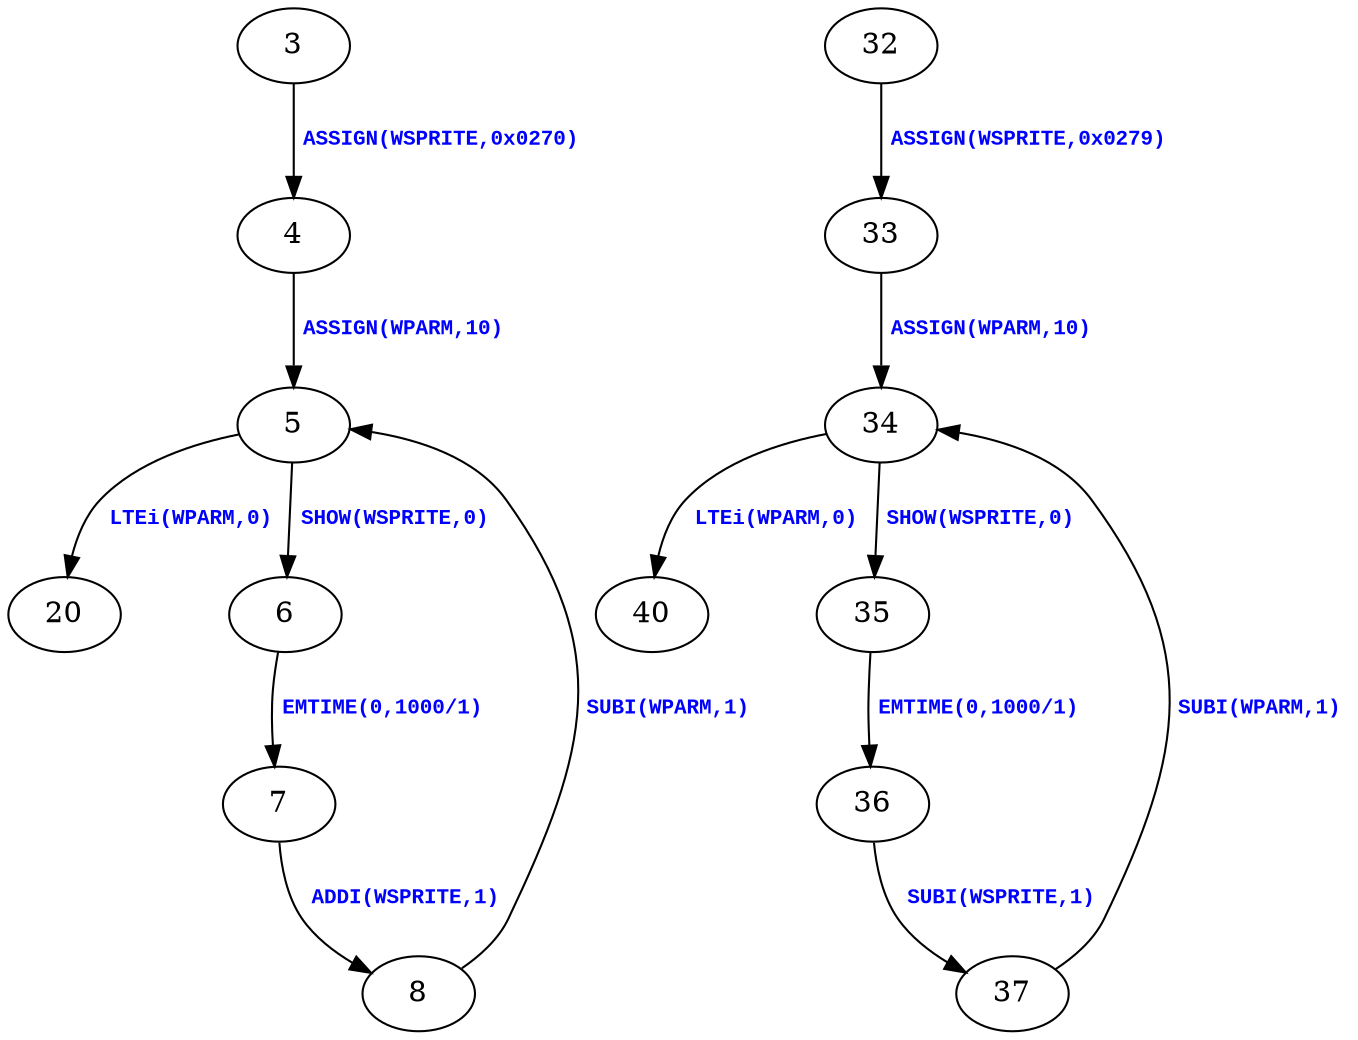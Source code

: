 digraph {
 node [shape=oval];
"3" -> "4"[fontcolor=blue, label=< <table border="0"><tr><td><font face="Courier New" point-size="10"><b>ASSIGN(WSPRITE,0x0270)<br align="left"/></b></font></td></tr>
</table>>];
"32" -> "33"[fontcolor=blue, label=< <table border="0"><tr><td><font face="Courier New" point-size="10"><b>ASSIGN(WSPRITE,0x0279)<br align="left"/></b></font></td></tr>
</table>>];
"33" -> "34"[fontcolor=blue, label=< <table border="0"><tr><td><font face="Courier New" point-size="10"><b>ASSIGN(WPARM,10)<br align="left"/></b></font></td></tr>
</table>>];
"34" -> "40"[fontcolor=blue, label=< <table border="0"><tr><td><font face="Courier New" point-size="10"><b>LTEi(WPARM,0)<br align="left"/></b></font></td></tr>
</table>>];
"34" -> "35"[fontcolor=blue, label=< <table border="0"><tr><td><font face="Courier New" point-size="10"><b>SHOW(WSPRITE,0)<br align="left"/></b></font></td></tr>
</table>>];
"35" -> "36"[fontcolor=blue, label=< <table border="0"><tr><td><font face="Courier New" point-size="10"><b>EMTIME(0,1000/1)<br align="left"/></b></font></td></tr>
</table>>];
"36" -> "37"[fontcolor=blue, label=< <table border="0"><tr><td><font face="Courier New" point-size="10"><b>SUBI(WSPRITE,1)<br align="left"/></b></font></td></tr>
</table>>];
"37" -> "34"[fontcolor=blue, label=< <table border="0"><tr><td><font face="Courier New" point-size="10"><b>SUBI(WPARM,1)<br align="left"/></b></font></td></tr>
</table>>];
"4" -> "5"[fontcolor=blue, label=< <table border="0"><tr><td><font face="Courier New" point-size="10"><b>ASSIGN(WPARM,10)<br align="left"/></b></font></td></tr>
</table>>];
"5" -> "20"[fontcolor=blue, label=< <table border="0"><tr><td><font face="Courier New" point-size="10"><b>LTEi(WPARM,0)<br align="left"/></b></font></td></tr>
</table>>];
"5" -> "6"[fontcolor=blue, label=< <table border="0"><tr><td><font face="Courier New" point-size="10"><b>SHOW(WSPRITE,0)<br align="left"/></b></font></td></tr>
</table>>];
"6" -> "7"[fontcolor=blue, label=< <table border="0"><tr><td><font face="Courier New" point-size="10"><b>EMTIME(0,1000/1)<br align="left"/></b></font></td></tr>
</table>>];
"7" -> "8"[fontcolor=blue, label=< <table border="0"><tr><td><font face="Courier New" point-size="10"><b>ADDI(WSPRITE,1)<br align="left"/></b></font></td></tr>
</table>>];
"8" -> "5"[fontcolor=blue, label=< <table border="0"><tr><td><font face="Courier New" point-size="10"><b>SUBI(WPARM,1)<br align="left"/></b></font></td></tr>
</table>>];
}
